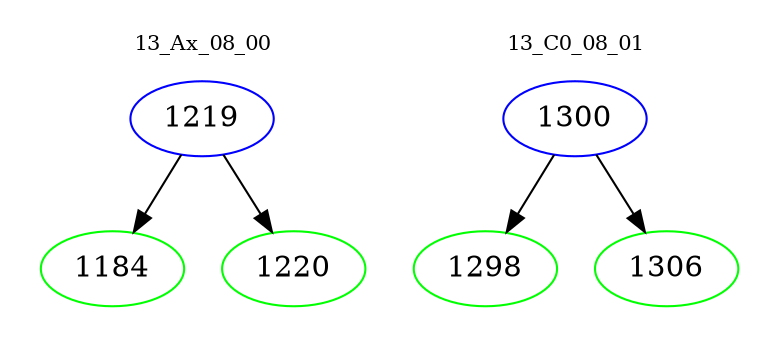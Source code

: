 digraph{
subgraph cluster_0 {
color = white
label = "13_Ax_08_00";
fontsize=10;
T0_1219 [label="1219", color="blue"]
T0_1219 -> T0_1184 [color="black"]
T0_1184 [label="1184", color="green"]
T0_1219 -> T0_1220 [color="black"]
T0_1220 [label="1220", color="green"]
}
subgraph cluster_1 {
color = white
label = "13_C0_08_01";
fontsize=10;
T1_1300 [label="1300", color="blue"]
T1_1300 -> T1_1298 [color="black"]
T1_1298 [label="1298", color="green"]
T1_1300 -> T1_1306 [color="black"]
T1_1306 [label="1306", color="green"]
}
}
